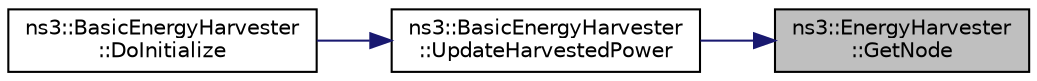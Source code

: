 digraph "ns3::EnergyHarvester::GetNode"
{
 // LATEX_PDF_SIZE
  edge [fontname="Helvetica",fontsize="10",labelfontname="Helvetica",labelfontsize="10"];
  node [fontname="Helvetica",fontsize="10",shape=record];
  rankdir="RL";
  Node1 [label="ns3::EnergyHarvester\l::GetNode",height=0.2,width=0.4,color="black", fillcolor="grey75", style="filled", fontcolor="black",tooltip=" "];
  Node1 -> Node2 [dir="back",color="midnightblue",fontsize="10",style="solid",fontname="Helvetica"];
  Node2 [label="ns3::BasicEnergyHarvester\l::UpdateHarvestedPower",height=0.2,width=0.4,color="black", fillcolor="white", style="filled",URL="$classns3_1_1_basic_energy_harvester.html#aa1a0d934e9024f469a6b06b3b960f34e",tooltip="This function is called every m_energyHarvestingUpdateInterval in order to update the amount of power..."];
  Node2 -> Node3 [dir="back",color="midnightblue",fontsize="10",style="solid",fontname="Helvetica"];
  Node3 [label="ns3::BasicEnergyHarvester\l::DoInitialize",height=0.2,width=0.4,color="black", fillcolor="white", style="filled",URL="$classns3_1_1_basic_energy_harvester.html#afac6df462e0e60f32b09cdbd0c6daef8",tooltip="Defined in ns3::Object."];
}

